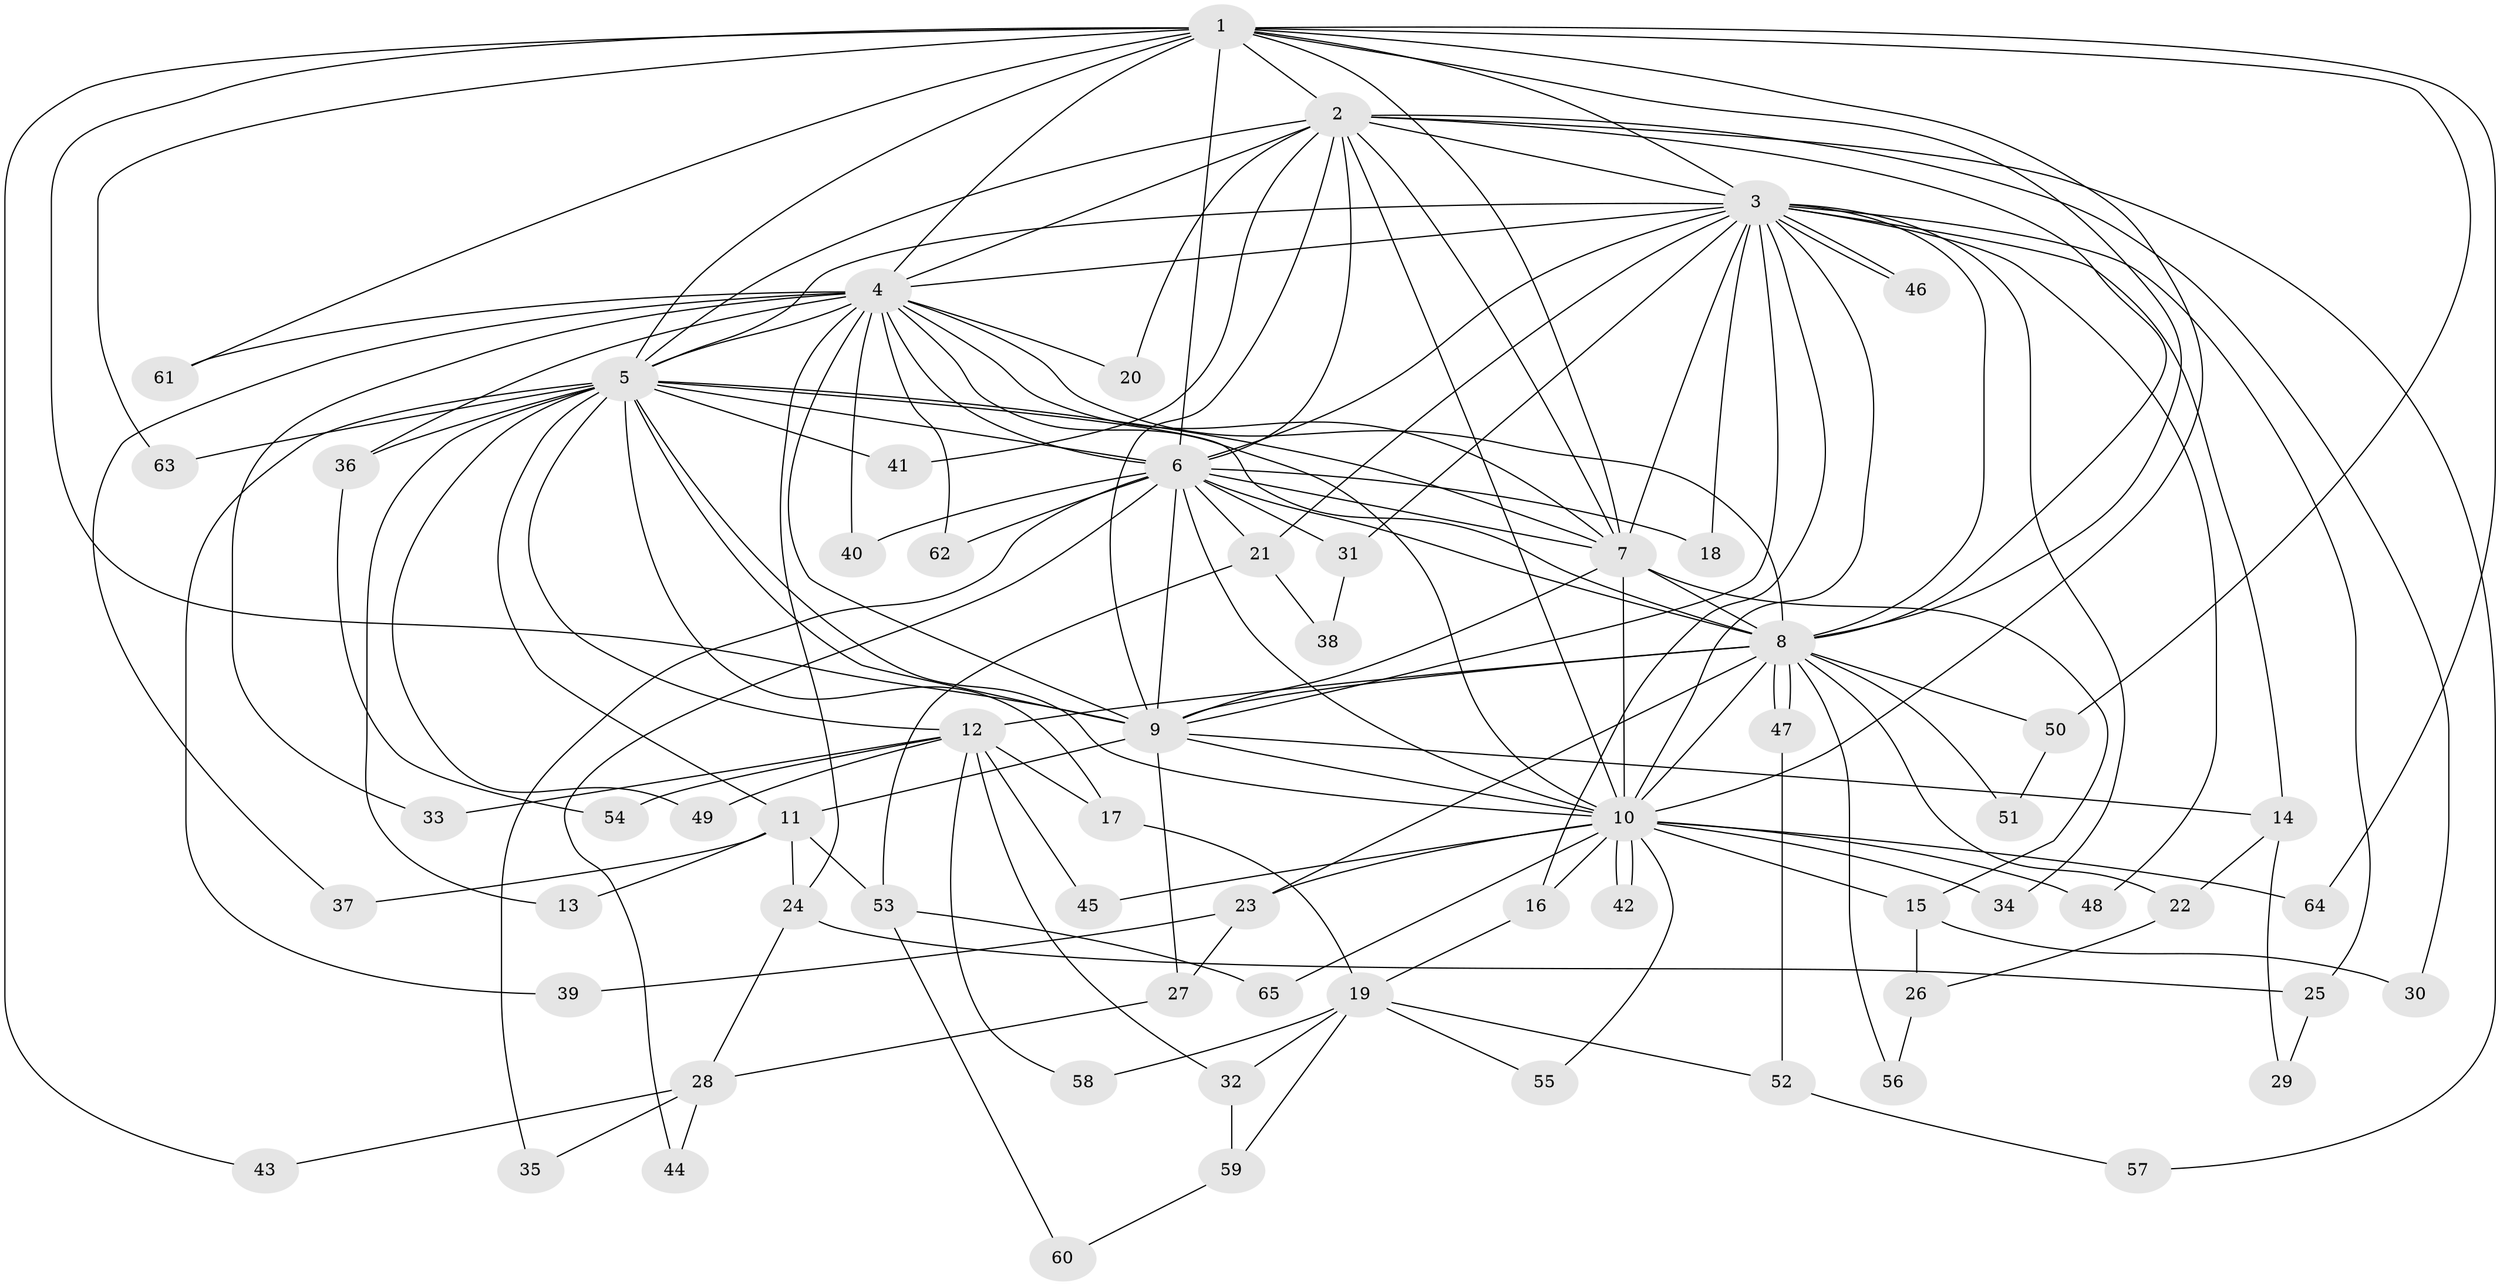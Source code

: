// Generated by graph-tools (version 1.1) at 2025/01/03/09/25 03:01:24]
// undirected, 65 vertices, 155 edges
graph export_dot {
graph [start="1"]
  node [color=gray90,style=filled];
  1;
  2;
  3;
  4;
  5;
  6;
  7;
  8;
  9;
  10;
  11;
  12;
  13;
  14;
  15;
  16;
  17;
  18;
  19;
  20;
  21;
  22;
  23;
  24;
  25;
  26;
  27;
  28;
  29;
  30;
  31;
  32;
  33;
  34;
  35;
  36;
  37;
  38;
  39;
  40;
  41;
  42;
  43;
  44;
  45;
  46;
  47;
  48;
  49;
  50;
  51;
  52;
  53;
  54;
  55;
  56;
  57;
  58;
  59;
  60;
  61;
  62;
  63;
  64;
  65;
  1 -- 2;
  1 -- 3;
  1 -- 4;
  1 -- 5;
  1 -- 6;
  1 -- 7;
  1 -- 8;
  1 -- 9;
  1 -- 10;
  1 -- 43;
  1 -- 50;
  1 -- 61;
  1 -- 63;
  1 -- 64;
  2 -- 3;
  2 -- 4;
  2 -- 5;
  2 -- 6;
  2 -- 7;
  2 -- 8;
  2 -- 9;
  2 -- 10;
  2 -- 20;
  2 -- 30;
  2 -- 41;
  2 -- 57;
  3 -- 4;
  3 -- 5;
  3 -- 6;
  3 -- 7;
  3 -- 8;
  3 -- 9;
  3 -- 10;
  3 -- 14;
  3 -- 16;
  3 -- 18;
  3 -- 21;
  3 -- 25;
  3 -- 31;
  3 -- 34;
  3 -- 46;
  3 -- 46;
  3 -- 48;
  4 -- 5;
  4 -- 6;
  4 -- 7;
  4 -- 8;
  4 -- 9;
  4 -- 10;
  4 -- 20;
  4 -- 24;
  4 -- 33;
  4 -- 36;
  4 -- 37;
  4 -- 40;
  4 -- 61;
  4 -- 62;
  5 -- 6;
  5 -- 7;
  5 -- 8;
  5 -- 9;
  5 -- 10;
  5 -- 11;
  5 -- 12;
  5 -- 13;
  5 -- 17;
  5 -- 36;
  5 -- 39;
  5 -- 41;
  5 -- 49;
  5 -- 63;
  6 -- 7;
  6 -- 8;
  6 -- 9;
  6 -- 10;
  6 -- 18;
  6 -- 21;
  6 -- 31;
  6 -- 35;
  6 -- 40;
  6 -- 44;
  6 -- 62;
  7 -- 8;
  7 -- 9;
  7 -- 10;
  7 -- 15;
  8 -- 9;
  8 -- 10;
  8 -- 12;
  8 -- 22;
  8 -- 23;
  8 -- 47;
  8 -- 47;
  8 -- 50;
  8 -- 51;
  8 -- 56;
  9 -- 10;
  9 -- 11;
  9 -- 14;
  9 -- 27;
  10 -- 15;
  10 -- 16;
  10 -- 23;
  10 -- 34;
  10 -- 42;
  10 -- 42;
  10 -- 45;
  10 -- 48;
  10 -- 55;
  10 -- 64;
  10 -- 65;
  11 -- 13;
  11 -- 24;
  11 -- 37;
  11 -- 53;
  12 -- 17;
  12 -- 32;
  12 -- 33;
  12 -- 45;
  12 -- 49;
  12 -- 54;
  12 -- 58;
  14 -- 22;
  14 -- 29;
  15 -- 26;
  15 -- 30;
  16 -- 19;
  17 -- 19;
  19 -- 32;
  19 -- 52;
  19 -- 55;
  19 -- 58;
  19 -- 59;
  21 -- 38;
  21 -- 53;
  22 -- 26;
  23 -- 27;
  23 -- 39;
  24 -- 25;
  24 -- 28;
  25 -- 29;
  26 -- 56;
  27 -- 28;
  28 -- 35;
  28 -- 43;
  28 -- 44;
  31 -- 38;
  32 -- 59;
  36 -- 54;
  47 -- 52;
  50 -- 51;
  52 -- 57;
  53 -- 60;
  53 -- 65;
  59 -- 60;
}
